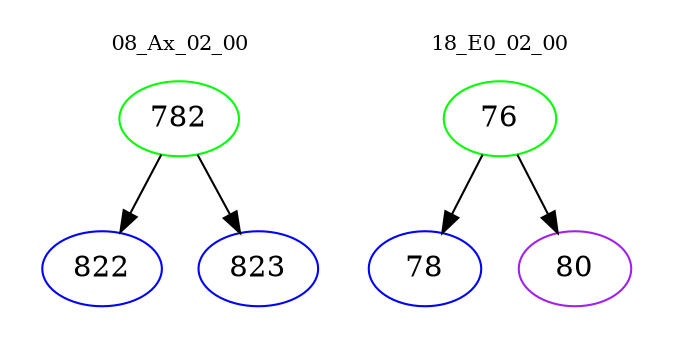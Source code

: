 digraph{
subgraph cluster_0 {
color = white
label = "08_Ax_02_00";
fontsize=10;
T0_782 [label="782", color="green"]
T0_782 -> T0_822 [color="black"]
T0_822 [label="822", color="blue"]
T0_782 -> T0_823 [color="black"]
T0_823 [label="823", color="blue"]
}
subgraph cluster_1 {
color = white
label = "18_E0_02_00";
fontsize=10;
T1_76 [label="76", color="green"]
T1_76 -> T1_78 [color="black"]
T1_78 [label="78", color="blue"]
T1_76 -> T1_80 [color="black"]
T1_80 [label="80", color="purple"]
}
}
